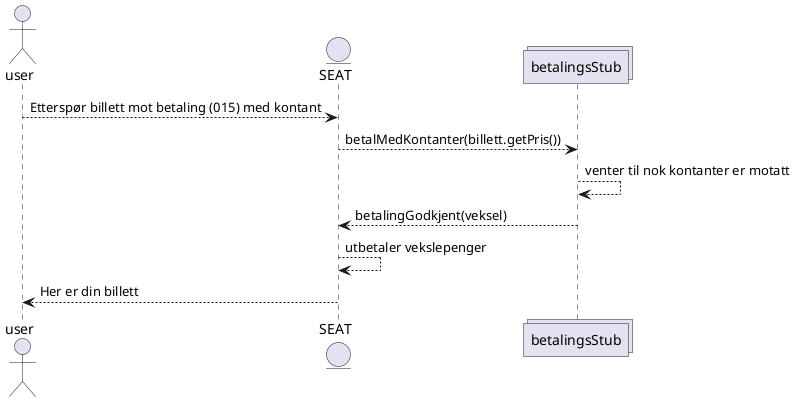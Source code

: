 @startuml

actor user
entity SEAT
collections betalingsStub

user --> SEAT: Etterspør billett mot betaling (015) med kontant
SEAT --> betalingsStub: betalMedKontanter(billett.getPris())
betalingsStub --> betalingsStub: venter til nok kontanter er motatt
SEAT <-- betalingsStub: betalingGodkjent(veksel)
SEAT --> SEAT: utbetaler vekslepenger
user <-- SEAT: Her er din billett



@enduml